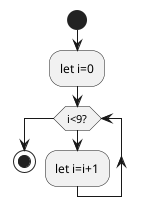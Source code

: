 @startuml uml 08 - G6

start

:let i=0;

while (i<9?)
    :let i=i+1;
endwhile

stop

@enduml

@startuml uml 08 - A2

|用户|
start
:提交订单;
|平台|
:生成订单;
|用户|
:选择支付宝作为支付方式;
if (取消订单或交易超时?) then (yes)
    :交易失败;
else (no)
    |平台|
    :接受用户付款;
    fork
        |商家|
        :商品发货;
    fork again
        |物流|
        :生成物流信息;
    end fork
    |用户|
    :确认收货;
    fork
        |平台|
        :结束订单;
    fork again
        |商家|
        :完成订单;
    end fork
endif
|用户|
stop

@enduml

@startuml uml 08 - A3

|用户|
start
:检索书籍;
|系统|
:响应检索结果;
|用户|
if (书籍存在?) then (no)
    stop
endif
if (确认购买?) then (no)
    stop
endif
:提交订单;
|系统|
:生成订单;
|用户|
:选择支付方式;
if (支付成功) then (no)
    :交易失败;
    stop
endif
|系统|
:接受付款;
fork
    |商家|
    :书籍发货;
fork again
    |物流|
    :生成物流信息;
end fork
|用户|
:确认收货;
fork
    |系统|
    :完成订单;
fork again
    |商家|
    :接受货款;
end fork
|用户|
stop

@enduml
